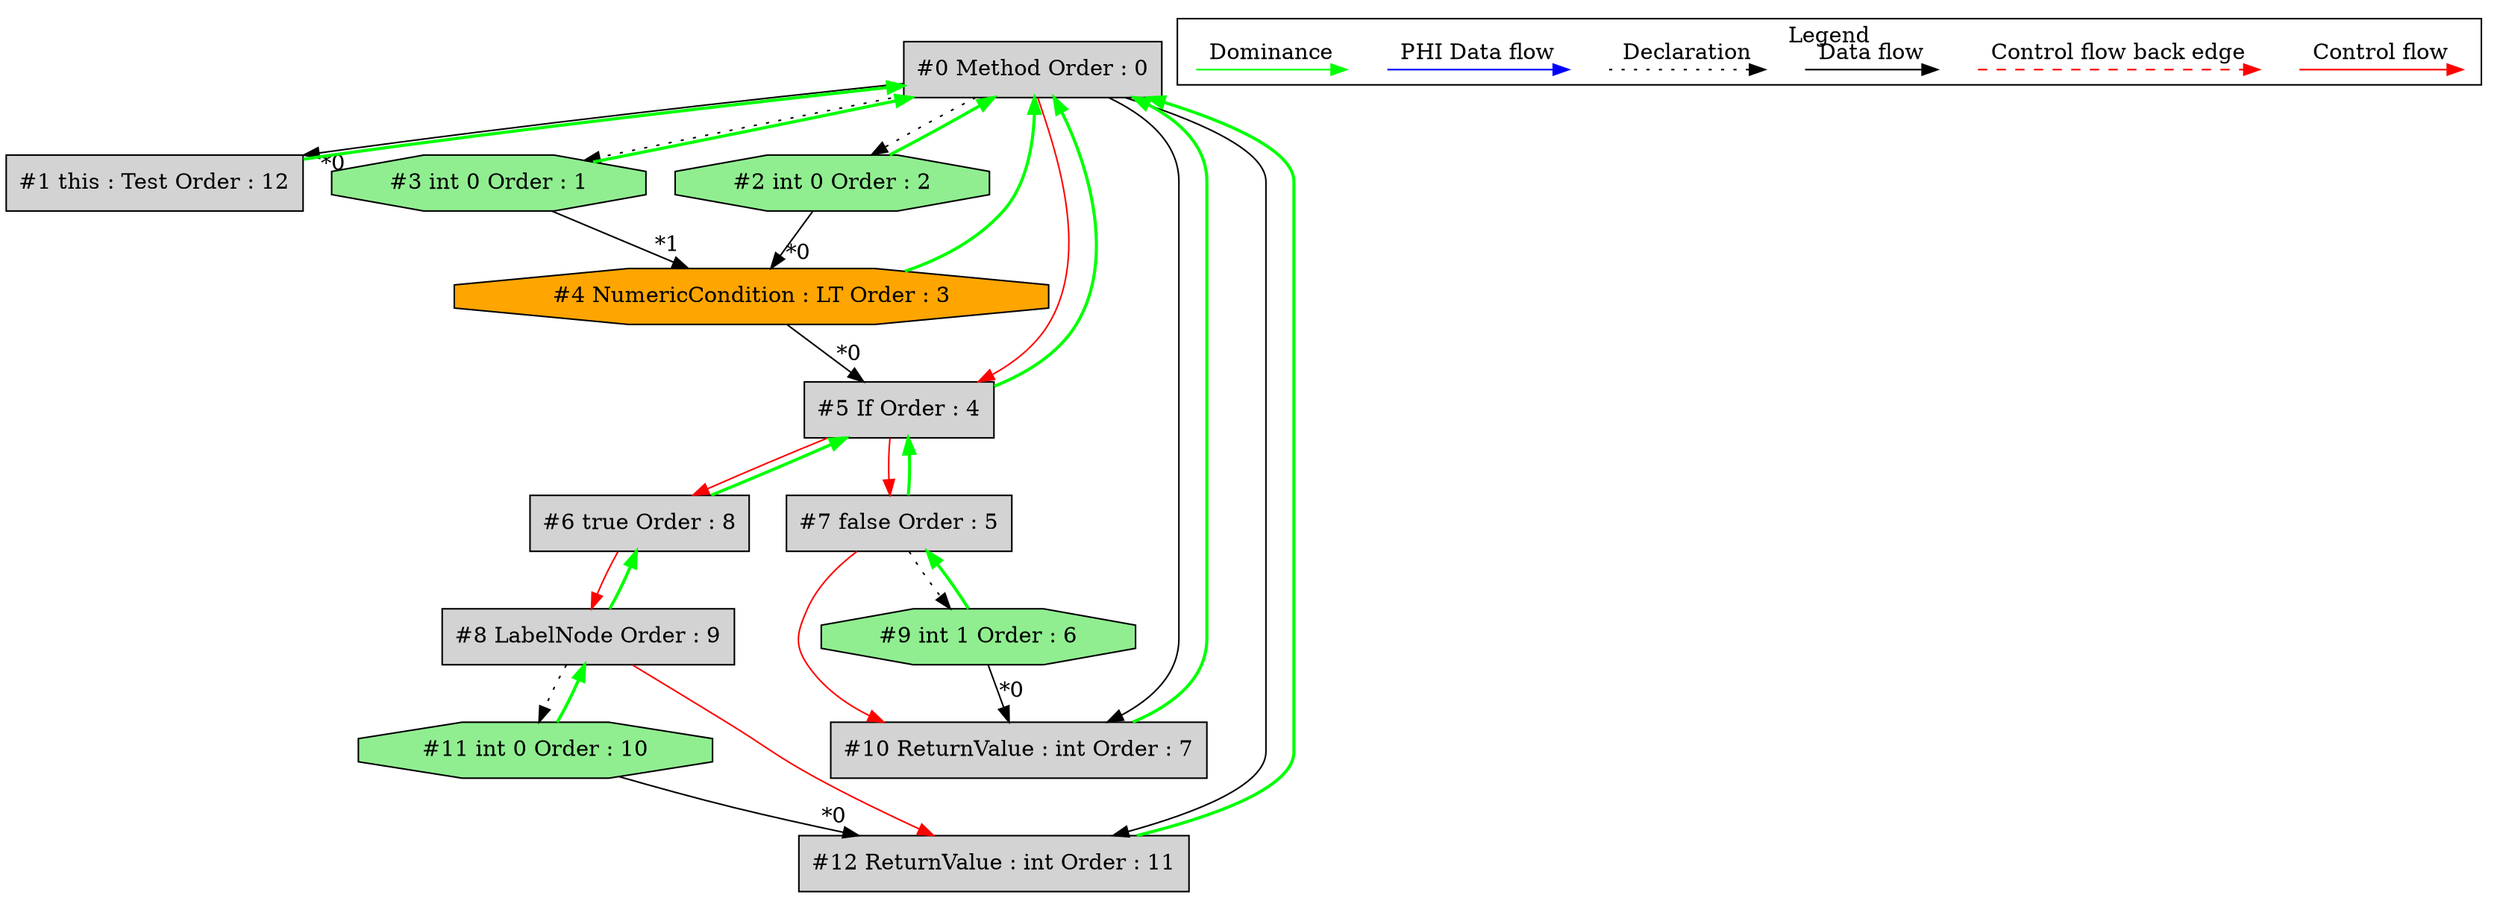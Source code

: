 digraph debugoutput {
 ordering="in";
 node0[label="#0 Method Order : 0",shape=box, fillcolor=lightgrey, style=filled];
 node1[label="#1 this : Test Order : 12",shape=box, fillcolor=lightgrey, style=filled];
 node1 -> node0[dir="forward" color="green" penwidth="2"];
 node0 -> node1[headlabel="*0", labeldistance=2];
 node2[label="#2 int 0 Order : 2",shape=octagon, fillcolor=lightgreen, style=filled];
 node2 -> node0[dir="forward" color="green" penwidth="2"];
 node0 -> node2[style=dotted];
 node3[label="#3 int 0 Order : 1",shape=octagon, fillcolor=lightgreen, style=filled];
 node3 -> node0[dir="forward" color="green" penwidth="2"];
 node0 -> node3[style=dotted];
 node4[label="#4 NumericCondition : LT Order : 3",shape=octagon, fillcolor=orange, style=filled];
 node4 -> node0[dir="forward" color="green" penwidth="2"];
 node2 -> node4[headlabel="*0", labeldistance=2];
 node3 -> node4[headlabel="*1", labeldistance=2];
 node5[label="#5 If Order : 4",shape=box, fillcolor=lightgrey, style=filled];
 node5 -> node0[dir="forward" color="green" penwidth="2"];
 node4 -> node5[headlabel="*0", labeldistance=2];
 node0 -> node5[labeldistance=2, color=red, fontcolor=red];
 node6[label="#6 true Order : 8",shape=box, fillcolor=lightgrey, style=filled];
 node6 -> node5[dir="forward" color="green" penwidth="2"];
 node5 -> node6[labeldistance=2, color=red, fontcolor=red];
 node7[label="#7 false Order : 5",shape=box, fillcolor=lightgrey, style=filled];
 node7 -> node5[dir="forward" color="green" penwidth="2"];
 node5 -> node7[labeldistance=2, color=red, fontcolor=red];
 node8[label="#8 LabelNode Order : 9",shape=box, fillcolor=lightgrey, style=filled];
 node8 -> node6[dir="forward" color="green" penwidth="2"];
 node6 -> node8[labeldistance=2, color=red, fontcolor=red];
 node9[label="#9 int 1 Order : 6",shape=octagon, fillcolor=lightgreen, style=filled];
 node9 -> node7[dir="forward" color="green" penwidth="2"];
 node7 -> node9[style=dotted];
 node10[label="#10 ReturnValue : int Order : 7",shape=box, fillcolor=lightgrey, style=filled];
 node10 -> node0[dir="forward" color="green" penwidth="2"];
 node9 -> node10[headlabel="*0", labeldistance=2];
 node7 -> node10[labeldistance=2, color=red, fontcolor=red];
 node0 -> node10;
 node11[label="#11 int 0 Order : 10",shape=octagon, fillcolor=lightgreen, style=filled];
 node11 -> node8[dir="forward" color="green" penwidth="2"];
 node8 -> node11[style=dotted];
 node12[label="#12 ReturnValue : int Order : 11",shape=box, fillcolor=lightgrey, style=filled];
 node12 -> node0[dir="forward" color="green" penwidth="2"];
 node11 -> node12[headlabel="*0", labeldistance=2];
 node8 -> node12[labeldistance=2, color=red, fontcolor=red];
 node0 -> node12;
 subgraph cluster_000 {
  label = "Legend";
  node [shape=point]
  {
   rank=same;
   c0 [style = invis];
   c1 [style = invis];
   c2 [style = invis];
   c3 [style = invis];
   d0 [style = invis];
   d1 [style = invis];
   d2 [style = invis];
   d3 [style = invis];
   d4 [style = invis];
   d5 [style = invis];
   d6 [style = invis];
   d7 [style = invis];
  }
  c0 -> c1 [label="Control flow", style=solid, color=red]
  c2 -> c3 [label="Control flow back edge", style=dashed, color=red]
  d0 -> d1 [label="Data flow"]
  d2 -> d3 [label="Declaration", style=dotted]
  d4 -> d5 [label="PHI Data flow", color=blue]
  d6 -> d7 [label="Dominance", color=green]
 }

}
